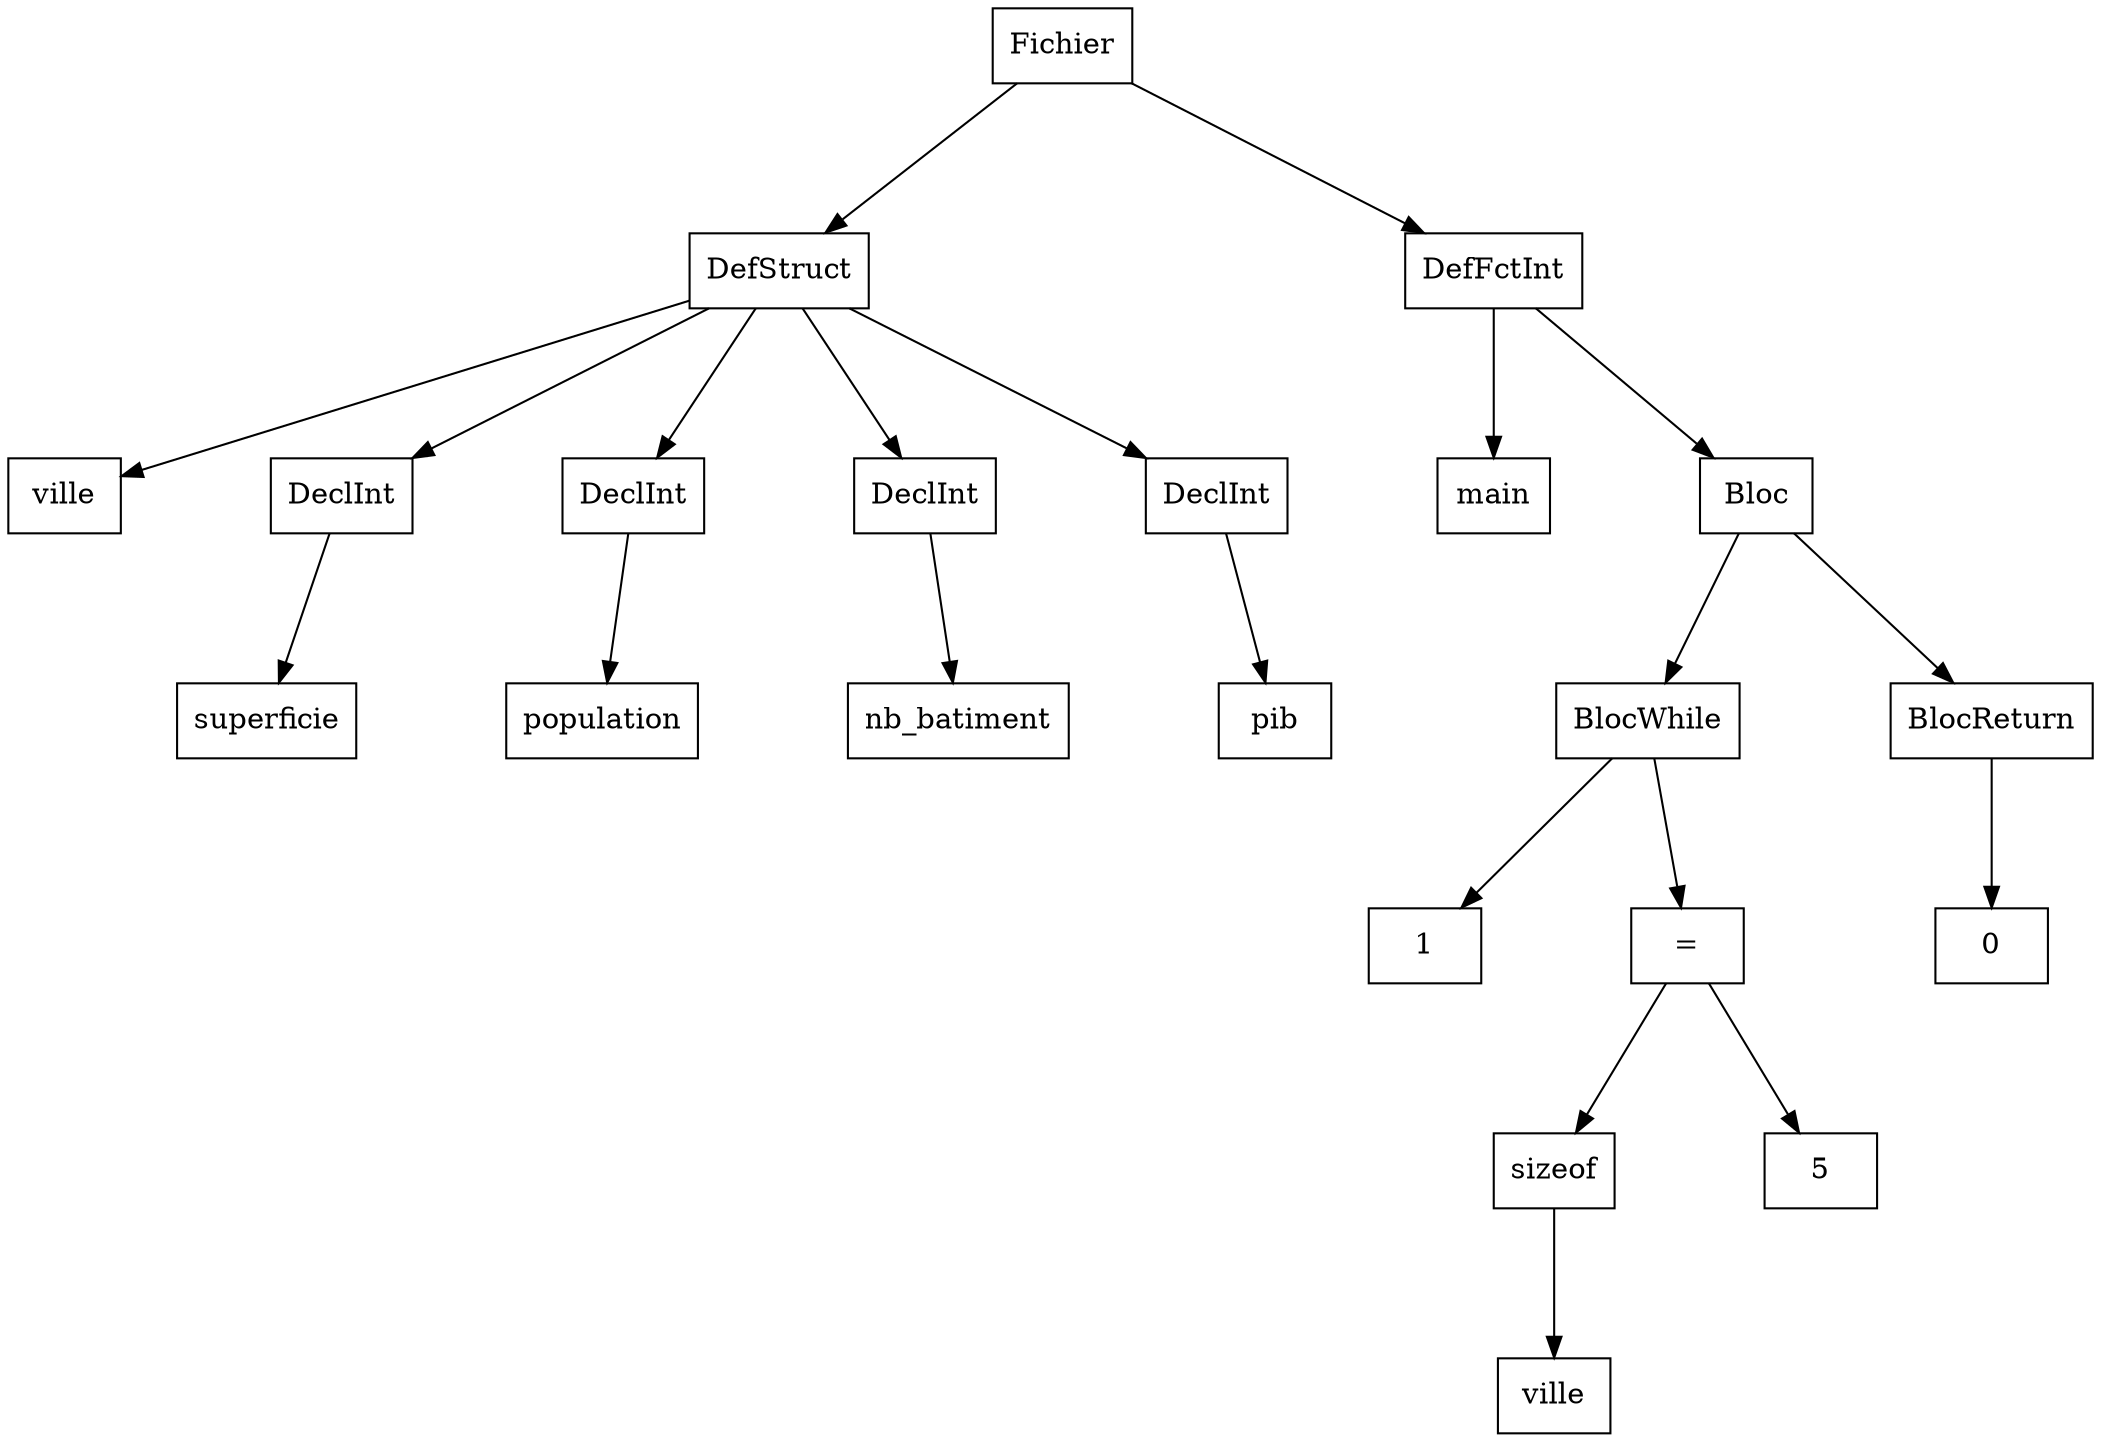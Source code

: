 digraph "ast"{

	nodesep=1;
	ranksep=1;

	N0 [label="Fichier", shape="box"];
	N1 [label="DefStruct", shape="box"];
	N2 [label="ville", shape="box"];
	N3 [label="DeclInt", shape="box"];
	N4 [label="superficie", shape="box"];
	N5 [label="DeclInt", shape="box"];
	N6 [label="population", shape="box"];
	N7 [label="DeclInt", shape="box"];
	N8 [label="nb_batiment", shape="box"];
	N9 [label="DeclInt", shape="box"];
	N10 [label="pib", shape="box"];
	N11 [label="DefFctInt", shape="box"];
	N12 [label="main", shape="box"];
	N13 [label="Bloc", shape="box"];
	N14 [label="BlocWhile", shape="box"];
	N15 [label="1", shape="box"];
	N16 [label="=", shape="box"];
	N17 [label="sizeof", shape="box"];
	N18 [label="ville", shape="box"];
	N19 [label="5", shape="box"];
	N20 [label="BlocReturn", shape="box"];
	N21 [label="0", shape="box"];

	N1 -> N2; 
	N3 -> N4; 
	N1 -> N3; 
	N5 -> N6; 
	N1 -> N5; 
	N7 -> N8; 
	N1 -> N7; 
	N9 -> N10; 
	N1 -> N9; 
	N0 -> N1; 
	N11 -> N12; 
	N14 -> N15; 
	N17 -> N18; 
	N16 -> N17; 
	N16 -> N19; 
	N14 -> N16; 
	N13 -> N14; 
	N20 -> N21; 
	N13 -> N20; 
	N11 -> N13; 
	N0 -> N11; 
}
